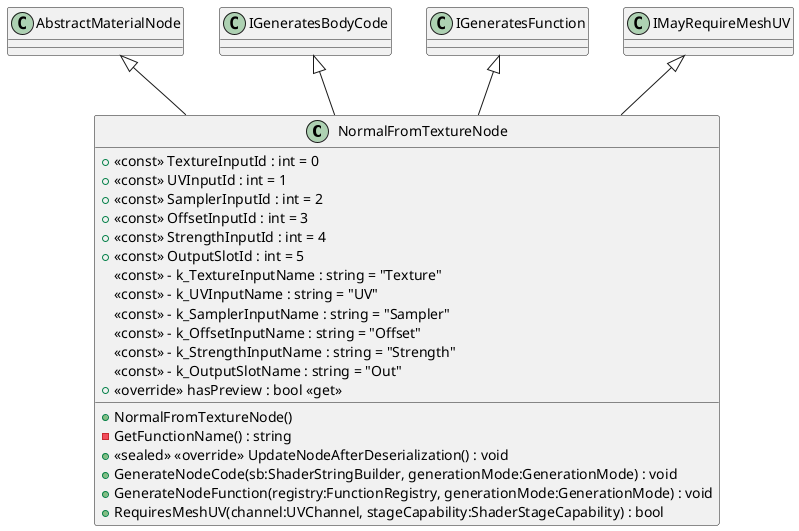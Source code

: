 @startuml
class NormalFromTextureNode {
    + <<const>> TextureInputId : int = 0
    + <<const>> UVInputId : int = 1
    + <<const>> SamplerInputId : int = 2
    + <<const>> OffsetInputId : int = 3
    + <<const>> StrengthInputId : int = 4
    + <<const>> OutputSlotId : int = 5
    <<const>> - k_TextureInputName : string = "Texture"
    <<const>> - k_UVInputName : string = "UV"
    <<const>> - k_SamplerInputName : string = "Sampler"
    <<const>> - k_OffsetInputName : string = "Offset"
    <<const>> - k_StrengthInputName : string = "Strength"
    <<const>> - k_OutputSlotName : string = "Out"
    + NormalFromTextureNode()
    - GetFunctionName() : string
    + <<override>> hasPreview : bool <<get>>
    + <<sealed>> <<override>> UpdateNodeAfterDeserialization() : void
    + GenerateNodeCode(sb:ShaderStringBuilder, generationMode:GenerationMode) : void
    + GenerateNodeFunction(registry:FunctionRegistry, generationMode:GenerationMode) : void
    + RequiresMeshUV(channel:UVChannel, stageCapability:ShaderStageCapability) : bool
}
AbstractMaterialNode <|-- NormalFromTextureNode
IGeneratesBodyCode <|-- NormalFromTextureNode
IGeneratesFunction <|-- NormalFromTextureNode
IMayRequireMeshUV <|-- NormalFromTextureNode
@enduml
